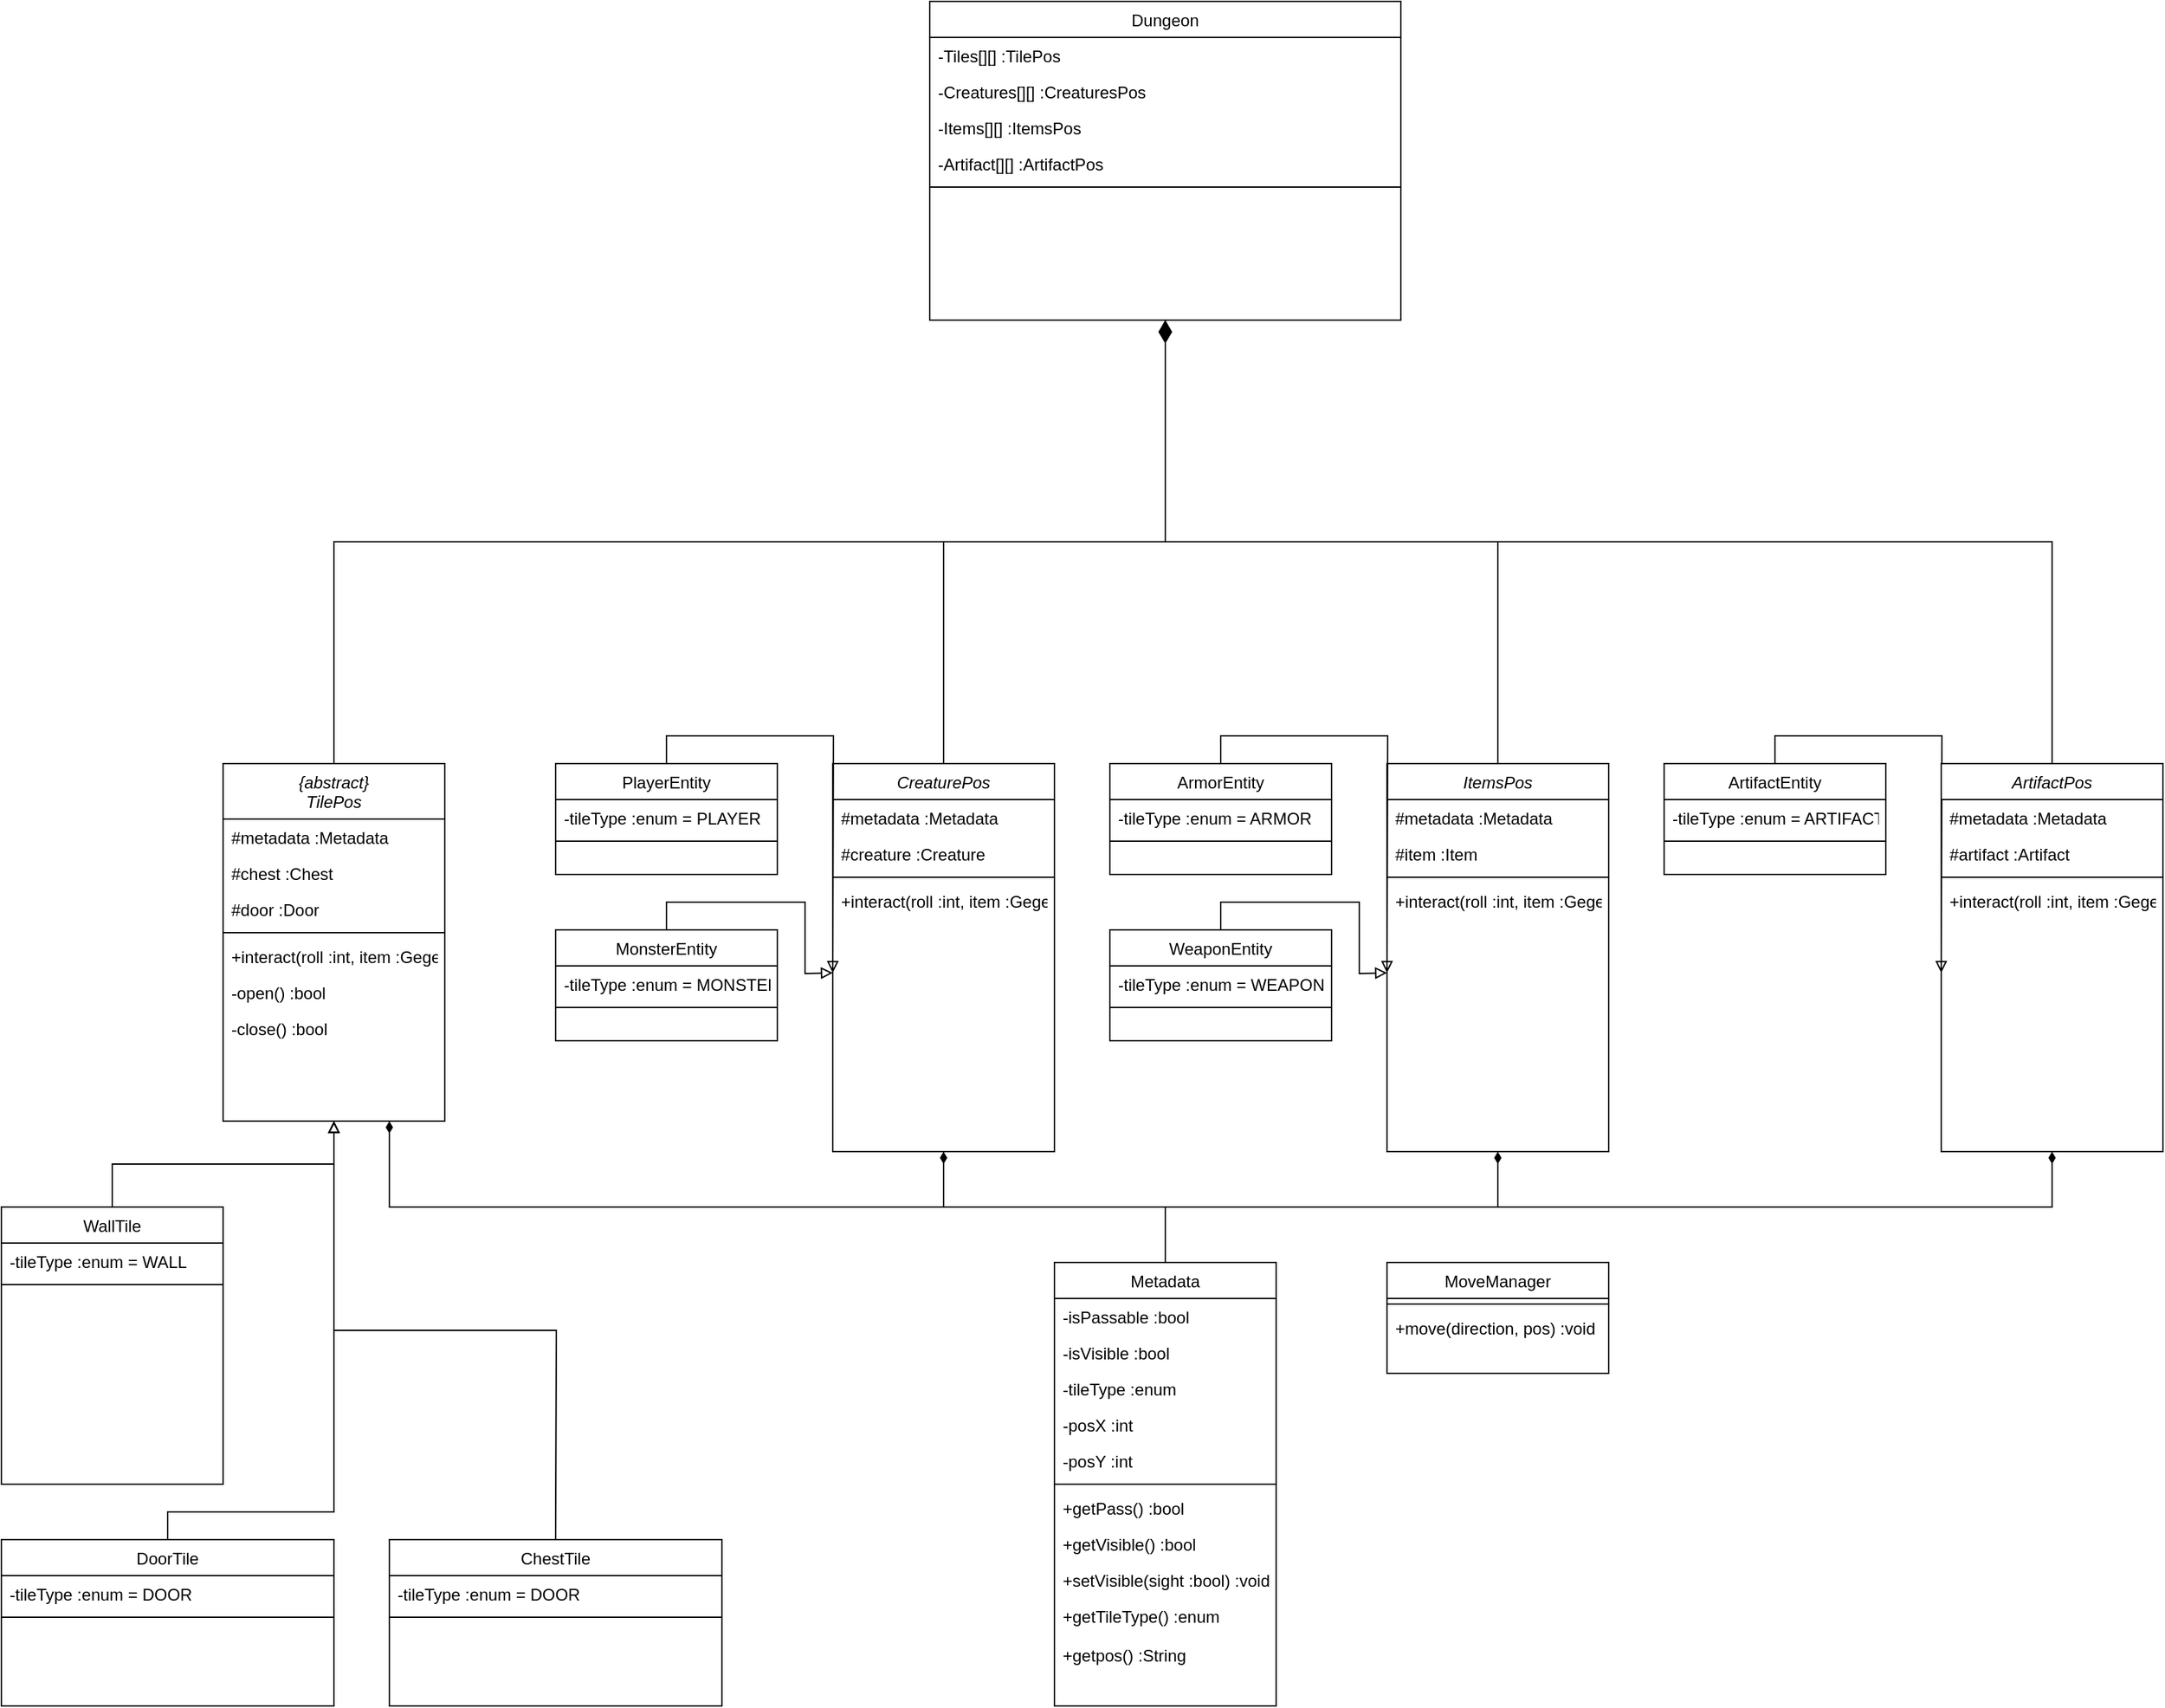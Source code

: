 <mxfile version="20.8.23" type="device"><diagram id="C5RBs43oDa-KdzZeNtuy" name="Page-1"><mxGraphModel dx="1256" dy="806" grid="1" gridSize="10" guides="1" tooltips="1" connect="1" arrows="1" fold="1" page="1" pageScale="1" pageWidth="827" pageHeight="1169" math="0" shadow="0"><root><mxCell id="WIyWlLk6GJQsqaUBKTNV-0"/><mxCell id="WIyWlLk6GJQsqaUBKTNV-1" parent="WIyWlLk6GJQsqaUBKTNV-0"/><mxCell id="zkfFHV4jXpPFQw0GAbJ--17" value="Dungeon" style="swimlane;fontStyle=0;align=center;verticalAlign=top;childLayout=stackLayout;horizontal=1;startSize=26;horizontalStack=0;resizeParent=1;resizeLast=0;collapsible=1;marginBottom=0;rounded=0;shadow=0;strokeWidth=1;" parent="WIyWlLk6GJQsqaUBKTNV-1" vertex="1"><mxGeometry x="670" y="10" width="340" height="230" as="geometry"><mxRectangle x="550" y="140" width="160" height="26" as="alternateBounds"/></mxGeometry></mxCell><mxCell id="zkfFHV4jXpPFQw0GAbJ--20" value="-Tiles[][] :TilePos" style="text;align=left;verticalAlign=top;spacingLeft=4;spacingRight=4;overflow=hidden;rotatable=0;points=[[0,0.5],[1,0.5]];portConstraint=eastwest;rounded=0;shadow=0;html=0;" parent="zkfFHV4jXpPFQw0GAbJ--17" vertex="1"><mxGeometry y="26" width="340" height="26" as="geometry"/></mxCell><mxCell id="PS70Gu1x6uE5e5fiVmqN-112" value="-Creatures[][] :CreaturesPos" style="text;align=left;verticalAlign=top;spacingLeft=4;spacingRight=4;overflow=hidden;rotatable=0;points=[[0,0.5],[1,0.5]];portConstraint=eastwest;rounded=0;shadow=0;html=0;" parent="zkfFHV4jXpPFQw0GAbJ--17" vertex="1"><mxGeometry y="52" width="340" height="26" as="geometry"/></mxCell><mxCell id="PS70Gu1x6uE5e5fiVmqN-113" value="-Items[][] :ItemsPos" style="text;align=left;verticalAlign=top;spacingLeft=4;spacingRight=4;overflow=hidden;rotatable=0;points=[[0,0.5],[1,0.5]];portConstraint=eastwest;rounded=0;shadow=0;html=0;" parent="zkfFHV4jXpPFQw0GAbJ--17" vertex="1"><mxGeometry y="78" width="340" height="26" as="geometry"/></mxCell><mxCell id="PS70Gu1x6uE5e5fiVmqN-114" value="-Artifact[][] :ArtifactPos" style="text;align=left;verticalAlign=top;spacingLeft=4;spacingRight=4;overflow=hidden;rotatable=0;points=[[0,0.5],[1,0.5]];portConstraint=eastwest;rounded=0;shadow=0;html=0;" parent="zkfFHV4jXpPFQw0GAbJ--17" vertex="1"><mxGeometry y="104" width="340" height="26" as="geometry"/></mxCell><mxCell id="zkfFHV4jXpPFQw0GAbJ--23" value="" style="line;html=1;strokeWidth=1;align=left;verticalAlign=middle;spacingTop=-1;spacingLeft=3;spacingRight=3;rotatable=0;labelPosition=right;points=[];portConstraint=eastwest;" parent="zkfFHV4jXpPFQw0GAbJ--17" vertex="1"><mxGeometry y="130" width="340" height="8" as="geometry"/></mxCell><mxCell id="PS70Gu1x6uE5e5fiVmqN-29" style="edgeStyle=orthogonalEdgeStyle;rounded=0;orthogonalLoop=1;jettySize=auto;html=1;exitX=0.5;exitY=0;exitDx=0;exitDy=0;entryX=0.5;entryY=1;entryDx=0;entryDy=0;endArrow=block;endFill=0;" parent="WIyWlLk6GJQsqaUBKTNV-1" source="PS70Gu1x6uE5e5fiVmqN-0" target="zkfFHV4jXpPFQw0GAbJ--13" edge="1"><mxGeometry relative="1" as="geometry"/></mxCell><mxCell id="PS70Gu1x6uE5e5fiVmqN-0" value="WallTile" style="swimlane;fontStyle=0;align=center;verticalAlign=top;childLayout=stackLayout;horizontal=1;startSize=26;horizontalStack=0;resizeParent=1;resizeLast=0;collapsible=1;marginBottom=0;rounded=0;shadow=0;strokeWidth=1;" parent="WIyWlLk6GJQsqaUBKTNV-1" vertex="1"><mxGeometry y="880" width="160" height="200" as="geometry"><mxRectangle x="340" y="380" width="170" height="26" as="alternateBounds"/></mxGeometry></mxCell><mxCell id="PS70Gu1x6uE5e5fiVmqN-51" value="-tileType :enum = WALL " style="text;align=left;verticalAlign=top;spacingLeft=4;spacingRight=4;overflow=hidden;rotatable=0;points=[[0,0.5],[1,0.5]];portConstraint=eastwest;" parent="PS70Gu1x6uE5e5fiVmqN-0" vertex="1"><mxGeometry y="26" width="160" height="26" as="geometry"/></mxCell><mxCell id="PS70Gu1x6uE5e5fiVmqN-2" value="" style="line;html=1;strokeWidth=1;align=left;verticalAlign=middle;spacingTop=-1;spacingLeft=3;spacingRight=3;rotatable=0;labelPosition=right;points=[];portConstraint=eastwest;" parent="PS70Gu1x6uE5e5fiVmqN-0" vertex="1"><mxGeometry y="52" width="160" height="8" as="geometry"/></mxCell><mxCell id="PS70Gu1x6uE5e5fiVmqN-54" style="edgeStyle=orthogonalEdgeStyle;rounded=0;orthogonalLoop=1;jettySize=auto;html=1;exitX=0.5;exitY=0;exitDx=0;exitDy=0;entryX=0.5;entryY=1;entryDx=0;entryDy=0;endArrow=block;endFill=0;" parent="WIyWlLk6GJQsqaUBKTNV-1" source="PS70Gu1x6uE5e5fiVmqN-3" target="zkfFHV4jXpPFQw0GAbJ--13" edge="1"><mxGeometry relative="1" as="geometry"><Array as="points"><mxPoint x="120" y="1100"/><mxPoint x="240" y="1100"/></Array></mxGeometry></mxCell><mxCell id="PS70Gu1x6uE5e5fiVmqN-3" value="DoorTile" style="swimlane;fontStyle=0;align=center;verticalAlign=top;childLayout=stackLayout;horizontal=1;startSize=26;horizontalStack=0;resizeParent=1;resizeLast=0;collapsible=1;marginBottom=0;rounded=0;shadow=0;strokeWidth=1;" parent="WIyWlLk6GJQsqaUBKTNV-1" vertex="1"><mxGeometry y="1120" width="240" height="120" as="geometry"><mxRectangle x="340" y="380" width="170" height="26" as="alternateBounds"/></mxGeometry></mxCell><mxCell id="PS70Gu1x6uE5e5fiVmqN-52" value="-tileType :enum = DOOR " style="text;align=left;verticalAlign=top;spacingLeft=4;spacingRight=4;overflow=hidden;rotatable=0;points=[[0,0.5],[1,0.5]];portConstraint=eastwest;" parent="PS70Gu1x6uE5e5fiVmqN-3" vertex="1"><mxGeometry y="26" width="240" height="26" as="geometry"/></mxCell><mxCell id="PS70Gu1x6uE5e5fiVmqN-5" value="" style="line;html=1;strokeWidth=1;align=left;verticalAlign=middle;spacingTop=-1;spacingLeft=3;spacingRight=3;rotatable=0;labelPosition=right;points=[];portConstraint=eastwest;" parent="PS70Gu1x6uE5e5fiVmqN-3" vertex="1"><mxGeometry y="52" width="240" height="8" as="geometry"/></mxCell><mxCell id="PS70Gu1x6uE5e5fiVmqN-33" value="" style="endArrow=none;html=1;endSize=12;startArrow=diamondThin;startSize=14;startFill=1;edgeStyle=orthogonalEdgeStyle;align=left;verticalAlign=bottom;rounded=0;endFill=0;exitX=0.5;exitY=1;exitDx=0;exitDy=0;entryX=0.5;entryY=0;entryDx=0;entryDy=0;" parent="WIyWlLk6GJQsqaUBKTNV-1" source="zkfFHV4jXpPFQw0GAbJ--17" target="zkfFHV4jXpPFQw0GAbJ--13" edge="1"><mxGeometry x="-0.5" y="10" relative="1" as="geometry"><mxPoint x="330" y="390" as="sourcePoint"/><mxPoint x="490" y="390" as="targetPoint"/><mxPoint as="offset"/></mxGeometry></mxCell><mxCell id="Rb70C5_XFyxVj8PccPK7-9" style="edgeStyle=orthogonalEdgeStyle;rounded=0;orthogonalLoop=1;jettySize=auto;html=1;exitX=0.5;exitY=1;exitDx=0;exitDy=0;endArrow=none;endFill=0;startArrow=block;startFill=0;" edge="1" parent="WIyWlLk6GJQsqaUBKTNV-1" source="zkfFHV4jXpPFQw0GAbJ--13"><mxGeometry relative="1" as="geometry"><mxPoint x="400" y="1120" as="targetPoint"/></mxGeometry></mxCell><mxCell id="zkfFHV4jXpPFQw0GAbJ--13" value="{abstract}&#10;TilePos" style="swimlane;fontStyle=2;align=center;verticalAlign=top;childLayout=stackLayout;horizontal=1;startSize=40;horizontalStack=0;resizeParent=1;resizeLast=0;collapsible=1;marginBottom=0;rounded=0;shadow=0;strokeWidth=1;" parent="WIyWlLk6GJQsqaUBKTNV-1" vertex="1"><mxGeometry x="160" y="560" width="160" height="258" as="geometry"><mxRectangle x="340" y="380" width="170" height="26" as="alternateBounds"/></mxGeometry></mxCell><mxCell id="EE4IMQtA73zTbWgukpLD-96" value="#metadata :Metadata" style="text;align=left;verticalAlign=top;spacingLeft=4;spacingRight=4;overflow=hidden;rotatable=0;points=[[0,0.5],[1,0.5]];portConstraint=eastwest;" parent="zkfFHV4jXpPFQw0GAbJ--13" vertex="1"><mxGeometry y="40" width="160" height="26" as="geometry"/></mxCell><mxCell id="Rb70C5_XFyxVj8PccPK7-1" value="#chest :Chest" style="text;align=left;verticalAlign=top;spacingLeft=4;spacingRight=4;overflow=hidden;rotatable=0;points=[[0,0.5],[1,0.5]];portConstraint=eastwest;" vertex="1" parent="zkfFHV4jXpPFQw0GAbJ--13"><mxGeometry y="66" width="160" height="26" as="geometry"/></mxCell><mxCell id="Rb70C5_XFyxVj8PccPK7-2" value="#door :Door" style="text;align=left;verticalAlign=top;spacingLeft=4;spacingRight=4;overflow=hidden;rotatable=0;points=[[0,0.5],[1,0.5]];portConstraint=eastwest;" vertex="1" parent="zkfFHV4jXpPFQw0GAbJ--13"><mxGeometry y="92" width="160" height="26" as="geometry"/></mxCell><mxCell id="zkfFHV4jXpPFQw0GAbJ--15" value="" style="line;html=1;strokeWidth=1;align=left;verticalAlign=middle;spacingTop=-1;spacingLeft=3;spacingRight=3;rotatable=0;labelPosition=right;points=[];portConstraint=eastwest;" parent="zkfFHV4jXpPFQw0GAbJ--13" vertex="1"><mxGeometry y="118" width="160" height="8" as="geometry"/></mxCell><mxCell id="PS70Gu1x6uE5e5fiVmqN-18" value="+interact(roll :int, item :Gegendstand) :void" style="text;align=left;verticalAlign=top;spacingLeft=4;spacingRight=4;overflow=hidden;rotatable=0;points=[[0,0.5],[1,0.5]];portConstraint=eastwest;" parent="zkfFHV4jXpPFQw0GAbJ--13" vertex="1"><mxGeometry y="126" width="160" height="26" as="geometry"/></mxCell><mxCell id="Rb70C5_XFyxVj8PccPK7-3" value="-open() :bool" style="text;align=left;verticalAlign=top;spacingLeft=4;spacingRight=4;overflow=hidden;rotatable=0;points=[[0,0.5],[1,0.5]];portConstraint=eastwest;" vertex="1" parent="zkfFHV4jXpPFQw0GAbJ--13"><mxGeometry y="152" width="160" height="26" as="geometry"/></mxCell><mxCell id="Rb70C5_XFyxVj8PccPK7-4" value="-close() :bool" style="text;align=left;verticalAlign=top;spacingLeft=4;spacingRight=4;overflow=hidden;rotatable=0;points=[[0,0.5],[1,0.5]];portConstraint=eastwest;" vertex="1" parent="zkfFHV4jXpPFQw0GAbJ--13"><mxGeometry y="178" width="160" height="26" as="geometry"/></mxCell><mxCell id="EE4IMQtA73zTbWgukpLD-74" style="edgeStyle=orthogonalEdgeStyle;rounded=0;orthogonalLoop=1;jettySize=auto;html=1;exitX=0.5;exitY=0;exitDx=0;exitDy=0;entryX=0.5;entryY=1;entryDx=0;entryDy=0;" parent="WIyWlLk6GJQsqaUBKTNV-1" source="PS70Gu1x6uE5e5fiVmqN-140" target="zkfFHV4jXpPFQw0GAbJ--17" edge="1"><mxGeometry relative="1" as="geometry"/></mxCell><mxCell id="PS70Gu1x6uE5e5fiVmqN-140" value="CreaturePos" style="swimlane;fontStyle=2;align=center;verticalAlign=top;childLayout=stackLayout;horizontal=1;startSize=26;horizontalStack=0;resizeParent=1;resizeLast=0;collapsible=1;marginBottom=0;rounded=0;shadow=0;strokeWidth=1;" parent="WIyWlLk6GJQsqaUBKTNV-1" vertex="1"><mxGeometry x="600" y="560" width="160" height="280" as="geometry"><mxRectangle x="340" y="380" width="170" height="26" as="alternateBounds"/></mxGeometry></mxCell><mxCell id="EE4IMQtA73zTbWgukpLD-97" value="#metadata :Metadata" style="text;align=left;verticalAlign=top;spacingLeft=4;spacingRight=4;overflow=hidden;rotatable=0;points=[[0,0.5],[1,0.5]];portConstraint=eastwest;" parent="PS70Gu1x6uE5e5fiVmqN-140" vertex="1"><mxGeometry y="26" width="160" height="26" as="geometry"/></mxCell><mxCell id="PS70Gu1x6uE5e5fiVmqN-168" value="#creature :Creature " style="text;align=left;verticalAlign=top;spacingLeft=4;spacingRight=4;overflow=hidden;rotatable=0;points=[[0,0.5],[1,0.5]];portConstraint=eastwest;" parent="PS70Gu1x6uE5e5fiVmqN-140" vertex="1"><mxGeometry y="52" width="160" height="26" as="geometry"/></mxCell><mxCell id="PS70Gu1x6uE5e5fiVmqN-146" value="" style="line;html=1;strokeWidth=1;align=left;verticalAlign=middle;spacingTop=-1;spacingLeft=3;spacingRight=3;rotatable=0;labelPosition=right;points=[];portConstraint=eastwest;" parent="PS70Gu1x6uE5e5fiVmqN-140" vertex="1"><mxGeometry y="78" width="160" height="8" as="geometry"/></mxCell><mxCell id="PS70Gu1x6uE5e5fiVmqN-150" value="+interact(roll :int, item :Gegendstand) :void" style="text;align=left;verticalAlign=top;spacingLeft=4;spacingRight=4;overflow=hidden;rotatable=0;points=[[0,0.5],[1,0.5]];portConstraint=eastwest;" parent="PS70Gu1x6uE5e5fiVmqN-140" vertex="1"><mxGeometry y="86" width="160" height="26" as="geometry"/></mxCell><mxCell id="PS70Gu1x6uE5e5fiVmqN-172" style="edgeStyle=orthogonalEdgeStyle;rounded=0;orthogonalLoop=1;jettySize=auto;html=1;exitX=0.5;exitY=0;exitDx=0;exitDy=0;entryX=0;entryY=0.5;entryDx=0;entryDy=0;endArrow=block;endFill=0;" parent="WIyWlLk6GJQsqaUBKTNV-1" source="PS70Gu1x6uE5e5fiVmqN-153" edge="1"><mxGeometry relative="1" as="geometry"><mxPoint x="600" y="711" as="targetPoint"/></mxGeometry></mxCell><mxCell id="PS70Gu1x6uE5e5fiVmqN-153" value="MonsterEntity" style="swimlane;fontStyle=0;align=center;verticalAlign=top;childLayout=stackLayout;horizontal=1;startSize=26;horizontalStack=0;resizeParent=1;resizeLast=0;collapsible=1;marginBottom=0;rounded=0;shadow=0;strokeWidth=1;" parent="WIyWlLk6GJQsqaUBKTNV-1" vertex="1"><mxGeometry x="400" y="680" width="160" height="80" as="geometry"><mxRectangle x="340" y="380" width="170" height="26" as="alternateBounds"/></mxGeometry></mxCell><mxCell id="PS70Gu1x6uE5e5fiVmqN-169" value="-tileType :enum = MONSTER " style="text;align=left;verticalAlign=top;spacingLeft=4;spacingRight=4;overflow=hidden;rotatable=0;points=[[0,0.5],[1,0.5]];portConstraint=eastwest;" parent="PS70Gu1x6uE5e5fiVmqN-153" vertex="1"><mxGeometry y="26" width="160" height="26" as="geometry"/></mxCell><mxCell id="PS70Gu1x6uE5e5fiVmqN-159" value="" style="line;html=1;strokeWidth=1;align=left;verticalAlign=middle;spacingTop=-1;spacingLeft=3;spacingRight=3;rotatable=0;labelPosition=right;points=[];portConstraint=eastwest;" parent="PS70Gu1x6uE5e5fiVmqN-153" vertex="1"><mxGeometry y="52" width="160" height="8" as="geometry"/></mxCell><mxCell id="PS70Gu1x6uE5e5fiVmqN-173" style="edgeStyle=orthogonalEdgeStyle;rounded=0;orthogonalLoop=1;jettySize=auto;html=1;exitX=0.5;exitY=0;exitDx=0;exitDy=0;entryX=0;entryY=0.5;entryDx=0;entryDy=0;endArrow=block;endFill=0;" parent="WIyWlLk6GJQsqaUBKTNV-1" source="PS70Gu1x6uE5e5fiVmqN-166" edge="1"><mxGeometry relative="1" as="geometry"><mxPoint x="600" y="711" as="targetPoint"/></mxGeometry></mxCell><mxCell id="PS70Gu1x6uE5e5fiVmqN-166" value="PlayerEntity" style="swimlane;fontStyle=0;align=center;verticalAlign=top;childLayout=stackLayout;horizontal=1;startSize=26;horizontalStack=0;resizeParent=1;resizeLast=0;collapsible=1;marginBottom=0;rounded=0;shadow=0;strokeWidth=1;" parent="WIyWlLk6GJQsqaUBKTNV-1" vertex="1"><mxGeometry x="400" y="560" width="160" height="80" as="geometry"><mxRectangle x="340" y="380" width="170" height="26" as="alternateBounds"/></mxGeometry></mxCell><mxCell id="PS70Gu1x6uE5e5fiVmqN-170" value="-tileType :enum = PLAYER " style="text;align=left;verticalAlign=top;spacingLeft=4;spacingRight=4;overflow=hidden;rotatable=0;points=[[0,0.5],[1,0.5]];portConstraint=eastwest;" parent="PS70Gu1x6uE5e5fiVmqN-166" vertex="1"><mxGeometry y="26" width="160" height="26" as="geometry"/></mxCell><mxCell id="PS70Gu1x6uE5e5fiVmqN-167" value="" style="line;html=1;strokeWidth=1;align=left;verticalAlign=middle;spacingTop=-1;spacingLeft=3;spacingRight=3;rotatable=0;labelPosition=right;points=[];portConstraint=eastwest;" parent="PS70Gu1x6uE5e5fiVmqN-166" vertex="1"><mxGeometry y="52" width="160" height="8" as="geometry"/></mxCell><mxCell id="EE4IMQtA73zTbWgukpLD-75" style="edgeStyle=orthogonalEdgeStyle;rounded=0;orthogonalLoop=1;jettySize=auto;html=1;exitX=0.5;exitY=0;exitDx=0;exitDy=0;entryX=0.5;entryY=1;entryDx=0;entryDy=0;" parent="WIyWlLk6GJQsqaUBKTNV-1" source="EE4IMQtA73zTbWgukpLD-0" target="zkfFHV4jXpPFQw0GAbJ--17" edge="1"><mxGeometry relative="1" as="geometry"/></mxCell><mxCell id="EE4IMQtA73zTbWgukpLD-0" value="ItemsPos" style="swimlane;fontStyle=2;align=center;verticalAlign=top;childLayout=stackLayout;horizontal=1;startSize=26;horizontalStack=0;resizeParent=1;resizeLast=0;collapsible=1;marginBottom=0;rounded=0;shadow=0;strokeWidth=1;" parent="WIyWlLk6GJQsqaUBKTNV-1" vertex="1"><mxGeometry x="1000" y="560" width="160" height="280" as="geometry"><mxRectangle x="340" y="380" width="170" height="26" as="alternateBounds"/></mxGeometry></mxCell><mxCell id="EE4IMQtA73zTbWgukpLD-98" value="#metadata :Metadata" style="text;align=left;verticalAlign=top;spacingLeft=4;spacingRight=4;overflow=hidden;rotatable=0;points=[[0,0.5],[1,0.5]];portConstraint=eastwest;" parent="EE4IMQtA73zTbWgukpLD-0" vertex="1"><mxGeometry y="26" width="160" height="26" as="geometry"/></mxCell><mxCell id="EE4IMQtA73zTbWgukpLD-6" value="#item :Item " style="text;align=left;verticalAlign=top;spacingLeft=4;spacingRight=4;overflow=hidden;rotatable=0;points=[[0,0.5],[1,0.5]];portConstraint=eastwest;" parent="EE4IMQtA73zTbWgukpLD-0" vertex="1"><mxGeometry y="52" width="160" height="26" as="geometry"/></mxCell><mxCell id="EE4IMQtA73zTbWgukpLD-7" value="" style="line;html=1;strokeWidth=1;align=left;verticalAlign=middle;spacingTop=-1;spacingLeft=3;spacingRight=3;rotatable=0;labelPosition=right;points=[];portConstraint=eastwest;" parent="EE4IMQtA73zTbWgukpLD-0" vertex="1"><mxGeometry y="78" width="160" height="8" as="geometry"/></mxCell><mxCell id="EE4IMQtA73zTbWgukpLD-11" value="+interact(roll :int, item :Gegendstand) :void" style="text;align=left;verticalAlign=top;spacingLeft=4;spacingRight=4;overflow=hidden;rotatable=0;points=[[0,0.5],[1,0.5]];portConstraint=eastwest;" parent="EE4IMQtA73zTbWgukpLD-0" vertex="1"><mxGeometry y="86" width="160" height="26" as="geometry"/></mxCell><mxCell id="EE4IMQtA73zTbWgukpLD-15" style="edgeStyle=orthogonalEdgeStyle;rounded=0;orthogonalLoop=1;jettySize=auto;html=1;exitX=0.5;exitY=0;exitDx=0;exitDy=0;entryX=0;entryY=0.5;entryDx=0;entryDy=0;endArrow=block;endFill=0;" parent="WIyWlLk6GJQsqaUBKTNV-1" source="EE4IMQtA73zTbWgukpLD-16" edge="1"><mxGeometry relative="1" as="geometry"><mxPoint x="1000" y="711" as="targetPoint"/></mxGeometry></mxCell><mxCell id="EE4IMQtA73zTbWgukpLD-16" value="ArmorEntity" style="swimlane;fontStyle=0;align=center;verticalAlign=top;childLayout=stackLayout;horizontal=1;startSize=26;horizontalStack=0;resizeParent=1;resizeLast=0;collapsible=1;marginBottom=0;rounded=0;shadow=0;strokeWidth=1;" parent="WIyWlLk6GJQsqaUBKTNV-1" vertex="1"><mxGeometry x="800" y="560" width="160" height="80" as="geometry"><mxRectangle x="340" y="380" width="170" height="26" as="alternateBounds"/></mxGeometry></mxCell><mxCell id="EE4IMQtA73zTbWgukpLD-17" value="-tileType :enum = ARMOR " style="text;align=left;verticalAlign=top;spacingLeft=4;spacingRight=4;overflow=hidden;rotatable=0;points=[[0,0.5],[1,0.5]];portConstraint=eastwest;" parent="EE4IMQtA73zTbWgukpLD-16" vertex="1"><mxGeometry y="26" width="160" height="26" as="geometry"/></mxCell><mxCell id="EE4IMQtA73zTbWgukpLD-18" value="" style="line;html=1;strokeWidth=1;align=left;verticalAlign=middle;spacingTop=-1;spacingLeft=3;spacingRight=3;rotatable=0;labelPosition=right;points=[];portConstraint=eastwest;" parent="EE4IMQtA73zTbWgukpLD-16" vertex="1"><mxGeometry y="52" width="160" height="8" as="geometry"/></mxCell><mxCell id="EE4IMQtA73zTbWgukpLD-27" style="edgeStyle=orthogonalEdgeStyle;rounded=0;orthogonalLoop=1;jettySize=auto;html=1;exitX=0.5;exitY=0;exitDx=0;exitDy=0;entryX=0;entryY=0.5;entryDx=0;entryDy=0;endArrow=block;endFill=0;" parent="WIyWlLk6GJQsqaUBKTNV-1" source="EE4IMQtA73zTbWgukpLD-24" edge="1"><mxGeometry relative="1" as="geometry"><mxPoint x="1000" y="711" as="targetPoint"/></mxGeometry></mxCell><mxCell id="EE4IMQtA73zTbWgukpLD-24" value="WeaponEntity" style="swimlane;fontStyle=0;align=center;verticalAlign=top;childLayout=stackLayout;horizontal=1;startSize=26;horizontalStack=0;resizeParent=1;resizeLast=0;collapsible=1;marginBottom=0;rounded=0;shadow=0;strokeWidth=1;" parent="WIyWlLk6GJQsqaUBKTNV-1" vertex="1"><mxGeometry x="800" y="680" width="160" height="80" as="geometry"><mxRectangle x="340" y="380" width="170" height="26" as="alternateBounds"/></mxGeometry></mxCell><mxCell id="EE4IMQtA73zTbWgukpLD-25" value="-tileType :enum = WEAPON " style="text;align=left;verticalAlign=top;spacingLeft=4;spacingRight=4;overflow=hidden;rotatable=0;points=[[0,0.5],[1,0.5]];portConstraint=eastwest;" parent="EE4IMQtA73zTbWgukpLD-24" vertex="1"><mxGeometry y="26" width="160" height="26" as="geometry"/></mxCell><mxCell id="EE4IMQtA73zTbWgukpLD-26" value="" style="line;html=1;strokeWidth=1;align=left;verticalAlign=middle;spacingTop=-1;spacingLeft=3;spacingRight=3;rotatable=0;labelPosition=right;points=[];portConstraint=eastwest;" parent="EE4IMQtA73zTbWgukpLD-24" vertex="1"><mxGeometry y="52" width="160" height="8" as="geometry"/></mxCell><mxCell id="EE4IMQtA73zTbWgukpLD-73" style="edgeStyle=orthogonalEdgeStyle;rounded=0;orthogonalLoop=1;jettySize=auto;html=1;exitX=0.5;exitY=0;exitDx=0;exitDy=0;entryX=0;entryY=0.5;entryDx=0;entryDy=0;endArrow=block;endFill=0;" parent="WIyWlLk6GJQsqaUBKTNV-1" source="EE4IMQtA73zTbWgukpLD-53" edge="1"><mxGeometry relative="1" as="geometry"><mxPoint x="1400" y="711" as="targetPoint"/></mxGeometry></mxCell><mxCell id="EE4IMQtA73zTbWgukpLD-53" value="ArtifactEntity" style="swimlane;fontStyle=0;align=center;verticalAlign=top;childLayout=stackLayout;horizontal=1;startSize=26;horizontalStack=0;resizeParent=1;resizeLast=0;collapsible=1;marginBottom=0;rounded=0;shadow=0;strokeWidth=1;" parent="WIyWlLk6GJQsqaUBKTNV-1" vertex="1"><mxGeometry x="1200" y="560" width="160" height="80" as="geometry"><mxRectangle x="340" y="380" width="170" height="26" as="alternateBounds"/></mxGeometry></mxCell><mxCell id="EE4IMQtA73zTbWgukpLD-54" value="-tileType :enum = ARTIFACT" style="text;align=left;verticalAlign=top;spacingLeft=4;spacingRight=4;overflow=hidden;rotatable=0;points=[[0,0.5],[1,0.5]];portConstraint=eastwest;" parent="EE4IMQtA73zTbWgukpLD-53" vertex="1"><mxGeometry y="26" width="160" height="26" as="geometry"/></mxCell><mxCell id="EE4IMQtA73zTbWgukpLD-55" value="" style="line;html=1;strokeWidth=1;align=left;verticalAlign=middle;spacingTop=-1;spacingLeft=3;spacingRight=3;rotatable=0;labelPosition=right;points=[];portConstraint=eastwest;" parent="EE4IMQtA73zTbWgukpLD-53" vertex="1"><mxGeometry y="52" width="160" height="8" as="geometry"/></mxCell><mxCell id="EE4IMQtA73zTbWgukpLD-76" style="edgeStyle=orthogonalEdgeStyle;rounded=0;orthogonalLoop=1;jettySize=auto;html=1;exitX=0.5;exitY=0;exitDx=0;exitDy=0;entryX=0.5;entryY=1;entryDx=0;entryDy=0;" parent="WIyWlLk6GJQsqaUBKTNV-1" source="EE4IMQtA73zTbWgukpLD-56" target="zkfFHV4jXpPFQw0GAbJ--17" edge="1"><mxGeometry relative="1" as="geometry"/></mxCell><mxCell id="EE4IMQtA73zTbWgukpLD-56" value="ArtifactPos" style="swimlane;fontStyle=2;align=center;verticalAlign=top;childLayout=stackLayout;horizontal=1;startSize=26;horizontalStack=0;resizeParent=1;resizeLast=0;collapsible=1;marginBottom=0;rounded=0;shadow=0;strokeWidth=1;" parent="WIyWlLk6GJQsqaUBKTNV-1" vertex="1"><mxGeometry x="1400" y="560" width="160" height="280" as="geometry"><mxRectangle x="340" y="380" width="170" height="26" as="alternateBounds"/></mxGeometry></mxCell><mxCell id="EE4IMQtA73zTbWgukpLD-99" value="#metadata :Metadata" style="text;align=left;verticalAlign=top;spacingLeft=4;spacingRight=4;overflow=hidden;rotatable=0;points=[[0,0.5],[1,0.5]];portConstraint=eastwest;" parent="EE4IMQtA73zTbWgukpLD-56" vertex="1"><mxGeometry y="26" width="160" height="26" as="geometry"/></mxCell><mxCell id="EE4IMQtA73zTbWgukpLD-63" value="#artifact :Artifact" style="text;align=left;verticalAlign=top;spacingLeft=4;spacingRight=4;overflow=hidden;rotatable=0;points=[[0,0.5],[1,0.5]];portConstraint=eastwest;" parent="EE4IMQtA73zTbWgukpLD-56" vertex="1"><mxGeometry y="52" width="160" height="26" as="geometry"/></mxCell><mxCell id="EE4IMQtA73zTbWgukpLD-64" value="" style="line;html=1;strokeWidth=1;align=left;verticalAlign=middle;spacingTop=-1;spacingLeft=3;spacingRight=3;rotatable=0;labelPosition=right;points=[];portConstraint=eastwest;" parent="EE4IMQtA73zTbWgukpLD-56" vertex="1"><mxGeometry y="78" width="160" height="8" as="geometry"/></mxCell><mxCell id="EE4IMQtA73zTbWgukpLD-68" value="+interact(roll :int, item :Gegendstand) :void" style="text;align=left;verticalAlign=top;spacingLeft=4;spacingRight=4;overflow=hidden;rotatable=0;points=[[0,0.5],[1,0.5]];portConstraint=eastwest;" parent="EE4IMQtA73zTbWgukpLD-56" vertex="1"><mxGeometry y="86" width="160" height="26" as="geometry"/></mxCell><mxCell id="EE4IMQtA73zTbWgukpLD-100" style="edgeStyle=orthogonalEdgeStyle;rounded=0;orthogonalLoop=1;jettySize=auto;html=1;exitX=0.5;exitY=0;exitDx=0;exitDy=0;entryX=0.5;entryY=1;entryDx=0;entryDy=0;endArrow=diamondThin;endFill=1;" parent="WIyWlLk6GJQsqaUBKTNV-1" source="EE4IMQtA73zTbWgukpLD-80" target="PS70Gu1x6uE5e5fiVmqN-140" edge="1"><mxGeometry relative="1" as="geometry"/></mxCell><mxCell id="EE4IMQtA73zTbWgukpLD-101" style="edgeStyle=orthogonalEdgeStyle;rounded=0;orthogonalLoop=1;jettySize=auto;html=1;exitX=0.5;exitY=0;exitDx=0;exitDy=0;entryX=0.5;entryY=1;entryDx=0;entryDy=0;endArrow=diamondThin;endFill=1;" parent="WIyWlLk6GJQsqaUBKTNV-1" source="EE4IMQtA73zTbWgukpLD-80" target="EE4IMQtA73zTbWgukpLD-0" edge="1"><mxGeometry relative="1" as="geometry"/></mxCell><mxCell id="EE4IMQtA73zTbWgukpLD-102" style="edgeStyle=orthogonalEdgeStyle;rounded=0;orthogonalLoop=1;jettySize=auto;html=1;exitX=0.5;exitY=0;exitDx=0;exitDy=0;entryX=0.75;entryY=1;entryDx=0;entryDy=0;endArrow=diamondThin;endFill=1;" parent="WIyWlLk6GJQsqaUBKTNV-1" source="EE4IMQtA73zTbWgukpLD-80" target="zkfFHV4jXpPFQw0GAbJ--13" edge="1"><mxGeometry relative="1" as="geometry"><Array as="points"><mxPoint x="840" y="880"/><mxPoint x="280" y="880"/></Array></mxGeometry></mxCell><mxCell id="EE4IMQtA73zTbWgukpLD-103" style="edgeStyle=orthogonalEdgeStyle;rounded=0;orthogonalLoop=1;jettySize=auto;html=1;exitX=0.5;exitY=0;exitDx=0;exitDy=0;entryX=0.5;entryY=1;entryDx=0;entryDy=0;endArrow=diamondThin;endFill=1;" parent="WIyWlLk6GJQsqaUBKTNV-1" source="EE4IMQtA73zTbWgukpLD-80" target="EE4IMQtA73zTbWgukpLD-56" edge="1"><mxGeometry relative="1" as="geometry"/></mxCell><mxCell id="EE4IMQtA73zTbWgukpLD-80" value="Metadata" style="swimlane;fontStyle=0;align=center;verticalAlign=top;childLayout=stackLayout;horizontal=1;startSize=26;horizontalStack=0;resizeParent=1;resizeLast=0;collapsible=1;marginBottom=0;rounded=0;shadow=0;strokeWidth=1;" parent="WIyWlLk6GJQsqaUBKTNV-1" vertex="1"><mxGeometry x="760" y="920" width="160" height="320" as="geometry"><mxRectangle x="340" y="380" width="170" height="26" as="alternateBounds"/></mxGeometry></mxCell><mxCell id="EE4IMQtA73zTbWgukpLD-81" value="-isPassable :bool " style="text;align=left;verticalAlign=top;spacingLeft=4;spacingRight=4;overflow=hidden;rotatable=0;points=[[0,0.5],[1,0.5]];portConstraint=eastwest;" parent="EE4IMQtA73zTbWgukpLD-80" vertex="1"><mxGeometry y="26" width="160" height="26" as="geometry"/></mxCell><mxCell id="EE4IMQtA73zTbWgukpLD-82" value="-isVisible :bool " style="text;align=left;verticalAlign=top;spacingLeft=4;spacingRight=4;overflow=hidden;rotatable=0;points=[[0,0.5],[1,0.5]];portConstraint=eastwest;" parent="EE4IMQtA73zTbWgukpLD-80" vertex="1"><mxGeometry y="52" width="160" height="26" as="geometry"/></mxCell><mxCell id="EE4IMQtA73zTbWgukpLD-83" value="-tileType :enum " style="text;align=left;verticalAlign=top;spacingLeft=4;spacingRight=4;overflow=hidden;rotatable=0;points=[[0,0.5],[1,0.5]];portConstraint=eastwest;" parent="EE4IMQtA73zTbWgukpLD-80" vertex="1"><mxGeometry y="78" width="160" height="26" as="geometry"/></mxCell><mxCell id="EE4IMQtA73zTbWgukpLD-84" value="-posX :int " style="text;align=left;verticalAlign=top;spacingLeft=4;spacingRight=4;overflow=hidden;rotatable=0;points=[[0,0.5],[1,0.5]];portConstraint=eastwest;" parent="EE4IMQtA73zTbWgukpLD-80" vertex="1"><mxGeometry y="104" width="160" height="26" as="geometry"/></mxCell><mxCell id="EE4IMQtA73zTbWgukpLD-85" value="-posY :int " style="text;align=left;verticalAlign=top;spacingLeft=4;spacingRight=4;overflow=hidden;rotatable=0;points=[[0,0.5],[1,0.5]];portConstraint=eastwest;" parent="EE4IMQtA73zTbWgukpLD-80" vertex="1"><mxGeometry y="130" width="160" height="26" as="geometry"/></mxCell><mxCell id="EE4IMQtA73zTbWgukpLD-87" value="" style="line;html=1;strokeWidth=1;align=left;verticalAlign=middle;spacingTop=-1;spacingLeft=3;spacingRight=3;rotatable=0;labelPosition=right;points=[];portConstraint=eastwest;" parent="EE4IMQtA73zTbWgukpLD-80" vertex="1"><mxGeometry y="156" width="160" height="8" as="geometry"/></mxCell><mxCell id="EE4IMQtA73zTbWgukpLD-88" value="+getPass() :bool" style="text;align=left;verticalAlign=top;spacingLeft=4;spacingRight=4;overflow=hidden;rotatable=0;points=[[0,0.5],[1,0.5]];portConstraint=eastwest;" parent="EE4IMQtA73zTbWgukpLD-80" vertex="1"><mxGeometry y="164" width="160" height="26" as="geometry"/></mxCell><mxCell id="EE4IMQtA73zTbWgukpLD-89" value="+getVisible() :bool" style="text;align=left;verticalAlign=top;spacingLeft=4;spacingRight=4;overflow=hidden;rotatable=0;points=[[0,0.5],[1,0.5]];portConstraint=eastwest;" parent="EE4IMQtA73zTbWgukpLD-80" vertex="1"><mxGeometry y="190" width="160" height="26" as="geometry"/></mxCell><mxCell id="EE4IMQtA73zTbWgukpLD-90" value="+setVisible(sight :bool) :void" style="text;align=left;verticalAlign=top;spacingLeft=4;spacingRight=4;overflow=hidden;rotatable=0;points=[[0,0.5],[1,0.5]];portConstraint=eastwest;" parent="EE4IMQtA73zTbWgukpLD-80" vertex="1"><mxGeometry y="216" width="160" height="26" as="geometry"/></mxCell><mxCell id="EE4IMQtA73zTbWgukpLD-92" value="+getTileType() :enum" style="text;align=left;verticalAlign=top;spacingLeft=4;spacingRight=4;overflow=hidden;rotatable=0;points=[[0,0.5],[1,0.5]];portConstraint=eastwest;" parent="EE4IMQtA73zTbWgukpLD-80" vertex="1"><mxGeometry y="242" width="160" height="28" as="geometry"/></mxCell><mxCell id="EE4IMQtA73zTbWgukpLD-93" value="+getpos() :String" style="text;align=left;verticalAlign=top;spacingLeft=4;spacingRight=4;overflow=hidden;rotatable=0;points=[[0,0.5],[1,0.5]];portConstraint=eastwest;" parent="EE4IMQtA73zTbWgukpLD-80" vertex="1"><mxGeometry y="270" width="160" height="28" as="geometry"/></mxCell><mxCell id="EE4IMQtA73zTbWgukpLD-105" value="MoveManager" style="swimlane;fontStyle=0;align=center;verticalAlign=top;childLayout=stackLayout;horizontal=1;startSize=26;horizontalStack=0;resizeParent=1;resizeLast=0;collapsible=1;marginBottom=0;rounded=0;shadow=0;strokeWidth=1;" parent="WIyWlLk6GJQsqaUBKTNV-1" vertex="1"><mxGeometry x="1000" y="920" width="160" height="80" as="geometry"><mxRectangle x="340" y="380" width="170" height="26" as="alternateBounds"/></mxGeometry></mxCell><mxCell id="EE4IMQtA73zTbWgukpLD-111" value="" style="line;html=1;strokeWidth=1;align=left;verticalAlign=middle;spacingTop=-1;spacingLeft=3;spacingRight=3;rotatable=0;labelPosition=right;points=[];portConstraint=eastwest;" parent="EE4IMQtA73zTbWgukpLD-105" vertex="1"><mxGeometry y="26" width="160" height="8" as="geometry"/></mxCell><mxCell id="EE4IMQtA73zTbWgukpLD-116" value="+move(direction, pos) :void" style="text;align=left;verticalAlign=top;spacingLeft=4;spacingRight=4;overflow=hidden;rotatable=0;points=[[0,0.5],[1,0.5]];portConstraint=eastwest;" parent="EE4IMQtA73zTbWgukpLD-105" vertex="1"><mxGeometry y="34" width="160" height="28" as="geometry"/></mxCell><mxCell id="Rb70C5_XFyxVj8PccPK7-5" value="ChestTile" style="swimlane;fontStyle=0;align=center;verticalAlign=top;childLayout=stackLayout;horizontal=1;startSize=26;horizontalStack=0;resizeParent=1;resizeLast=0;collapsible=1;marginBottom=0;rounded=0;shadow=0;strokeWidth=1;" vertex="1" parent="WIyWlLk6GJQsqaUBKTNV-1"><mxGeometry x="280" y="1120" width="240" height="120" as="geometry"><mxRectangle x="340" y="380" width="170" height="26" as="alternateBounds"/></mxGeometry></mxCell><mxCell id="Rb70C5_XFyxVj8PccPK7-6" value="-tileType :enum = DOOR " style="text;align=left;verticalAlign=top;spacingLeft=4;spacingRight=4;overflow=hidden;rotatable=0;points=[[0,0.5],[1,0.5]];portConstraint=eastwest;" vertex="1" parent="Rb70C5_XFyxVj8PccPK7-5"><mxGeometry y="26" width="240" height="26" as="geometry"/></mxCell><mxCell id="Rb70C5_XFyxVj8PccPK7-7" value="" style="line;html=1;strokeWidth=1;align=left;verticalAlign=middle;spacingTop=-1;spacingLeft=3;spacingRight=3;rotatable=0;labelPosition=right;points=[];portConstraint=eastwest;" vertex="1" parent="Rb70C5_XFyxVj8PccPK7-5"><mxGeometry y="52" width="240" height="8" as="geometry"/></mxCell></root></mxGraphModel></diagram></mxfile>
